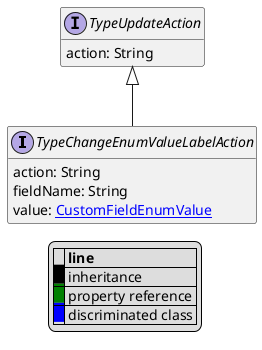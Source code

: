 @startuml

hide empty fields
hide empty methods
legend
|= |= line |
|<back:black>   </back>| inheritance |
|<back:green>   </back>| property reference |
|<back:blue>   </back>| discriminated class |
endlegend
interface TypeChangeEnumValueLabelAction [[TypeChangeEnumValueLabelAction.svg]] extends TypeUpdateAction {
    action: String
    fieldName: String
    value: [[CustomFieldEnumValue.svg CustomFieldEnumValue]]
}
interface TypeUpdateAction [[TypeUpdateAction.svg]]  {
    action: String
}





@enduml
